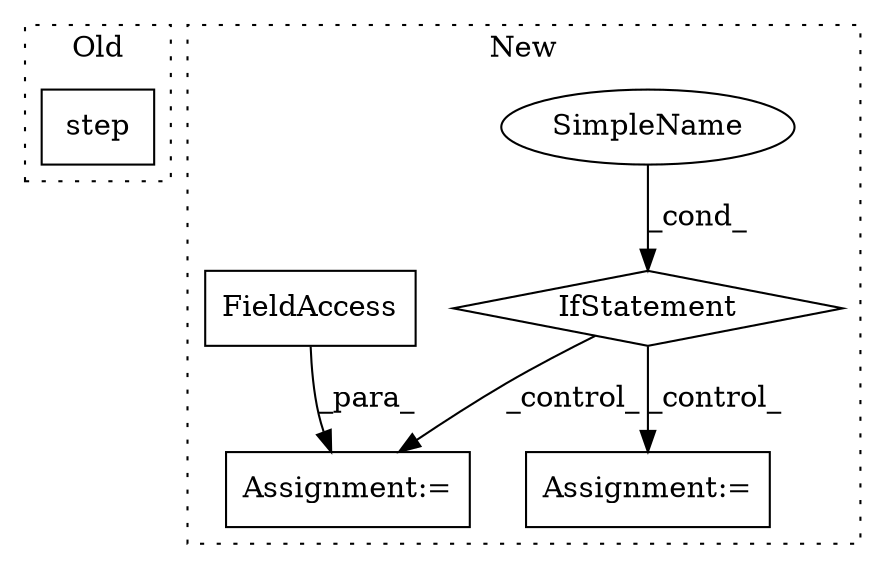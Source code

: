 digraph G {
subgraph cluster0 {
1 [label="step" a="32" s="5040" l="6" shape="box"];
label = "Old";
style="dotted";
}
subgraph cluster1 {
2 [label="IfStatement" a="25" s="9203,9229" l="4,2" shape="diamond"];
3 [label="Assignment:=" a="7" s="9790" l="1" shape="box"];
4 [label="SimpleName" a="42" s="" l="" shape="ellipse"];
5 [label="Assignment:=" a="7" s="9734" l="1" shape="box"];
6 [label="FieldAccess" a="22" s="9791" l="14" shape="box"];
label = "New";
style="dotted";
}
2 -> 5 [label="_control_"];
2 -> 3 [label="_control_"];
4 -> 2 [label="_cond_"];
6 -> 3 [label="_para_"];
}
